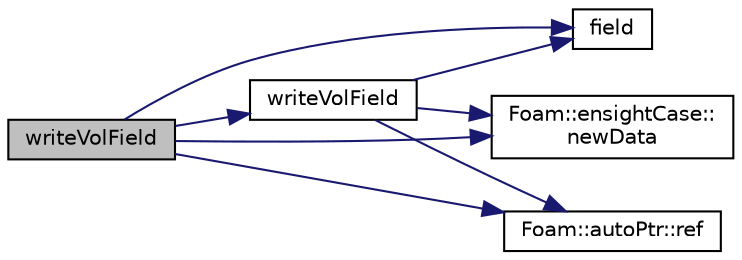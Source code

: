 digraph "writeVolField"
{
  bgcolor="transparent";
  edge [fontname="Helvetica",fontsize="10",labelfontname="Helvetica",labelfontsize="10"];
  node [fontname="Helvetica",fontsize="10",shape=record];
  rankdir="LR";
  Node1 [label="writeVolField",height=0.2,width=0.4,color="black", fillcolor="grey75", style="filled" fontcolor="black"];
  Node1 -> Node2 [color="midnightblue",fontsize="10",style="solid",fontname="Helvetica"];
  Node2 [label="field",height=0.2,width=0.4,color="black",URL="$combustion_2reactingFoam_2setRDeltaT_8H.html#a9698eee39c0e58c7c0df6fe1a4cc3168"];
  Node1 -> Node3 [color="midnightblue",fontsize="10",style="solid",fontname="Helvetica"];
  Node3 [label="Foam::ensightCase::\lnewData",height=0.2,width=0.4,color="black",URL="$classFoam_1_1ensightCase.html#af197d6fac3758a972430b9d5ca6c9eca",tooltip="Open stream for new data file (on master), with current index. "];
  Node1 -> Node4 [color="midnightblue",fontsize="10",style="solid",fontname="Helvetica"];
  Node4 [label="Foam::autoPtr::ref",height=0.2,width=0.4,color="black",URL="$classFoam_1_1autoPtr.html#a355da090b61b5b48e7435dec5942b7e9",tooltip="Return reference to the managed object without nullptr checking. "];
  Node1 -> Node5 [color="midnightblue",fontsize="10",style="solid",fontname="Helvetica"];
  Node5 [label="writeVolField",height=0.2,width=0.4,color="black",URL="$namespaceFoam.html#acba13793bebc25ce31e89302beba694f"];
  Node5 -> Node2 [color="midnightblue",fontsize="10",style="solid",fontname="Helvetica"];
  Node5 -> Node3 [color="midnightblue",fontsize="10",style="solid",fontname="Helvetica"];
  Node5 -> Node4 [color="midnightblue",fontsize="10",style="solid",fontname="Helvetica"];
}
